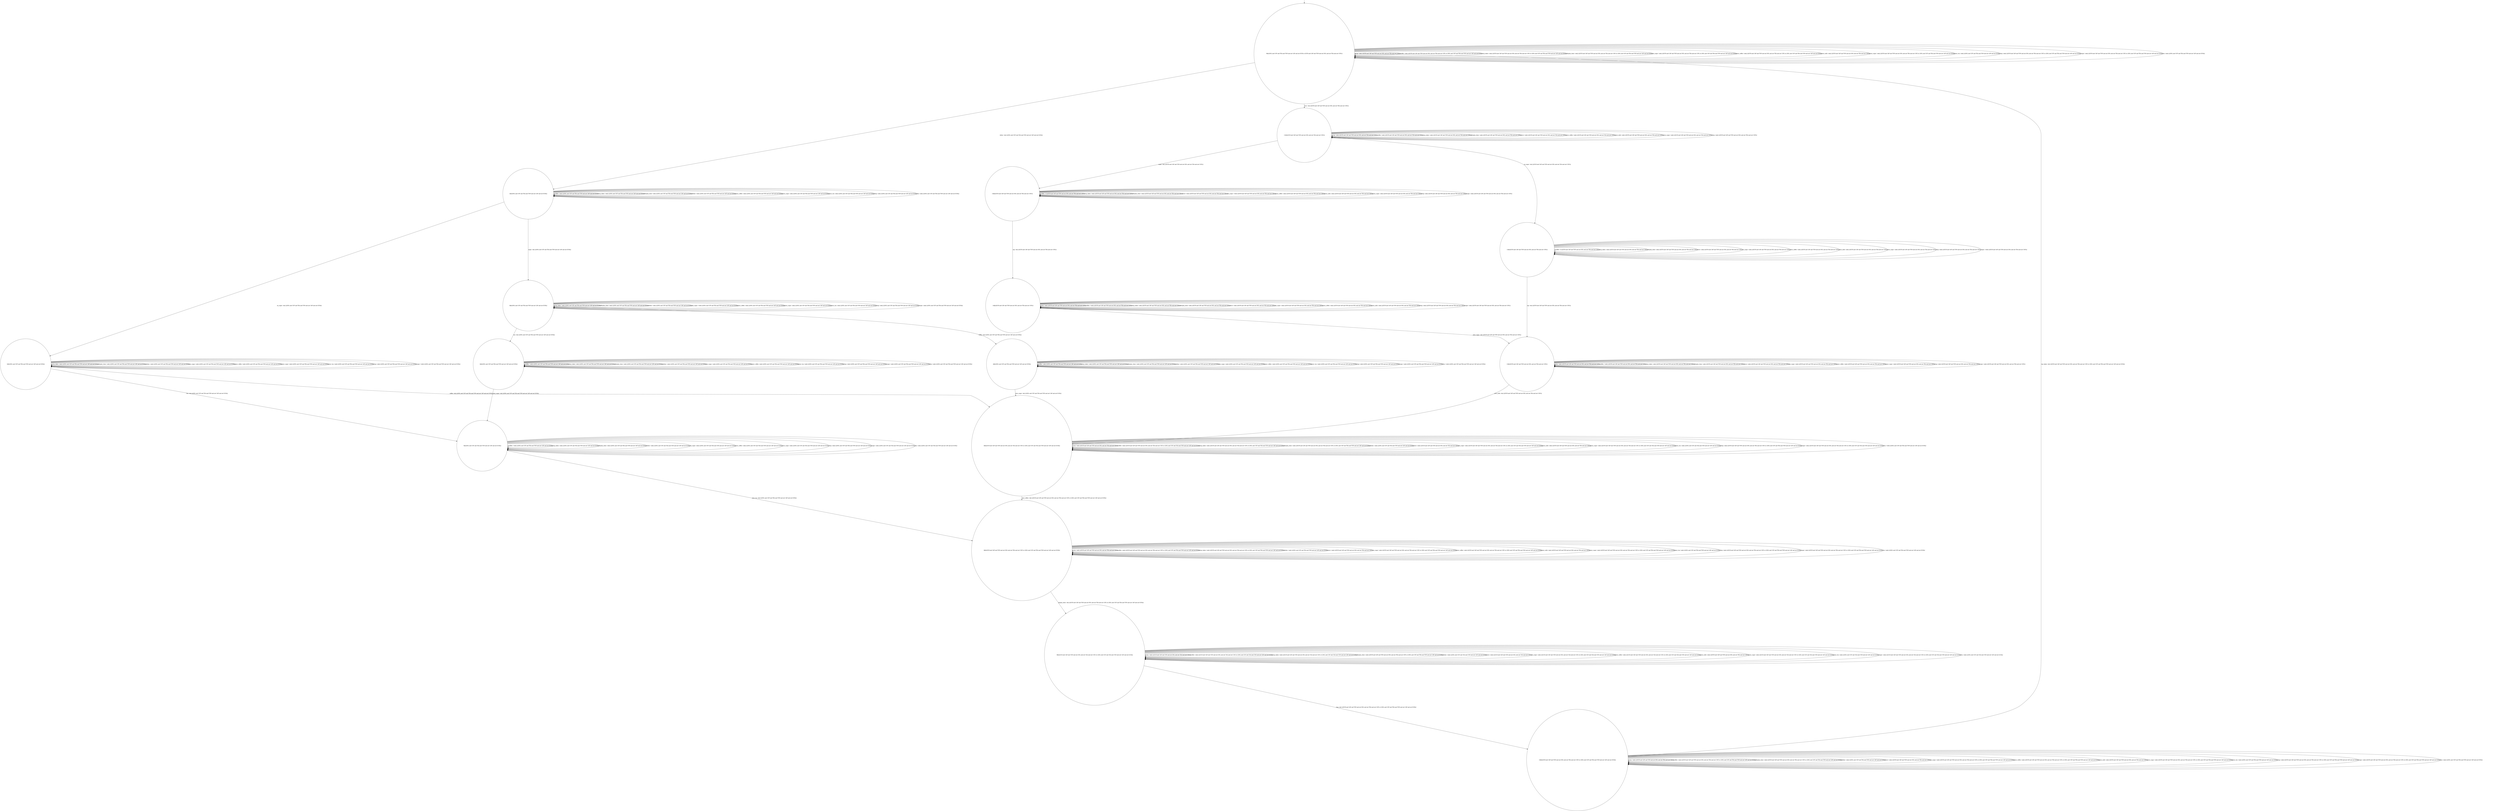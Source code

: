 digraph g {
	edge [lblstyle="above, sloped"];
	s0 [shape="circle" label="0@[((DOL and COF and TEA and TON and not CAP and not EUR) or (EUR and CAP and TON and not DOL and not TEA and not COF))]"];
	s1 [shape="circle" label="1@[((DOL and COF and TEA and TON and not CAP and not EUR))]"];
	s2 [shape="circle" label="2@[((DOL and COF and TEA and TON and not CAP and not EUR))]"];
	s3 [shape="circle" label="3@[((DOL and COF and TEA and TON and not CAP and not EUR))]"];
	s4 [shape="circle" label="4@[((DOL and COF and TEA and TON and not CAP and not EUR))]"];
	s5 [shape="circle" label="5@[((DOL and COF and TEA and TON and not CAP and not EUR))]"];
	s6 [shape="circle" label="6@[((EUR and CAP and TON and not DOL and not TEA and not COF) or (DOL and COF and TEA and TON and not CAP and not EUR))]"];
	s7 [shape="circle" label="7@[((DOL and COF and TEA and TON and not CAP and not EUR))]"];
	s8 [shape="circle" label="8@[((EUR and CAP and TON and not DOL and not TEA and not COF) or (DOL and COF and TEA and TON and not CAP and not EUR))]"];
	s9 [shape="circle" label="9@[((EUR and CAP and TON and not DOL and not TEA and not COF) or (DOL and COF and TEA and TON and not CAP and not EUR))]"];
	s10 [shape="circle" label="10@[((EUR and CAP and TON and not DOL and not TEA and not COF) or (DOL and COF and TEA and TON and not CAP and not EUR))]"];
	s11 [shape="circle" label="11@[((EUR and CAP and TON and not DOL and not TEA and not COF))]"];
	s12 [shape="circle" label="12@[((EUR and CAP and TON and not DOL and not TEA and not COF))]"];
	s13 [shape="circle" label="13@[((EUR and CAP and TON and not DOL and not TEA and not COF))]"];
	s14 [shape="circle" label="14@[((EUR and CAP and TON and not DOL and not TEA and not COF))]"];
	s15 [shape="circle" label="15@[((EUR and CAP and TON and not DOL and not TEA and not COF))]"];
	s0 -> s0 [label="cap / nok() [((EUR and CAP and TON and not DOL and not TEA and not COF))]"];
	s0 -> s0 [label="coffee / nok() [((EUR and CAP and TON and not DOL and not TEA and not COF) or (DOL and COF and TEA and TON and not CAP and not EUR))]"];
	s0 -> s0 [label="cup_taken / nok() [((EUR and CAP and TON and not DOL and not TEA and not COF) or (DOL and COF and TEA and TON and not CAP and not EUR))]"];
	s0 -> s0 [label="display_done / nok() [((EUR and CAP and TON and not DOL and not TEA and not COF) or (DOL and COF and TEA and TON and not CAP and not EUR))]"];
	s0 -> s1 [label="dollar / ok() [((DOL and COF and TEA and TON and not CAP and not EUR))]"];
	s0 -> s11 [label="euro / ok() [((EUR and CAP and TON and not DOL and not TEA and not COF))]"];
	s0 -> s0 [label="no_sugar / nok() [((EUR and CAP and TON and not DOL and not TEA and not COF) or (DOL and COF and TEA and TON and not CAP and not EUR))]"];
	s0 -> s0 [label="pour_coffee / nok() [((EUR and CAP and TON and not DOL and not TEA and not COF) or (DOL and COF and TEA and TON and not CAP and not EUR))]"];
	s0 -> s0 [label="pour_milk / nok() [((EUR and CAP and TON and not DOL and not TEA and not COF))]"];
	s0 -> s0 [label="pour_sugar / nok() [((EUR and CAP and TON and not DOL and not TEA and not COF) or (DOL and COF and TEA and TON and not CAP and not EUR))]"];
	s0 -> s0 [label="pour_tea / nok() [((DOL and COF and TEA and TON and not CAP and not EUR))]"];
	s0 -> s0 [label="ring / nok() [((EUR and CAP and TON and not DOL and not TEA and not COF) or (DOL and COF and TEA and TON and not CAP and not EUR))]"];
	s0 -> s0 [label="sugar / nok() [((EUR and CAP and TON and not DOL and not TEA and not COF) or (DOL and COF and TEA and TON and not CAP and not EUR))]"];
	s0 -> s0 [label="tea / nok() [((DOL and COF and TEA and TON and not CAP and not EUR))]"];
	s1 -> s1 [label="coffee / nok() [((DOL and COF and TEA and TON and not CAP and not EUR))]"];
	s1 -> s1 [label="cup_taken / nok() [((DOL and COF and TEA and TON and not CAP and not EUR))]"];
	s1 -> s1 [label="display_done / nok() [((DOL and COF and TEA and TON and not CAP and not EUR))]"];
	s1 -> s1 [label="dollar / nok() [((DOL and COF and TEA and TON and not CAP and not EUR))]"];
	s1 -> s2 [label="no_sugar / ok() [((DOL and COF and TEA and TON and not CAP and not EUR))]"];
	s1 -> s1 [label="pour_coffee / nok() [((DOL and COF and TEA and TON and not CAP and not EUR))]"];
	s1 -> s1 [label="pour_sugar / nok() [((DOL and COF and TEA and TON and not CAP and not EUR))]"];
	s1 -> s1 [label="pour_tea / nok() [((DOL and COF and TEA and TON and not CAP and not EUR))]"];
	s1 -> s1 [label="ring / nok() [((DOL and COF and TEA and TON and not CAP and not EUR))]"];
	s1 -> s3 [label="sugar / ok() [((DOL and COF and TEA and TON and not CAP and not EUR))]"];
	s1 -> s1 [label="tea / nok() [((DOL and COF and TEA and TON and not CAP and not EUR))]"];
	s2 -> s6 [label="coffee / ok() [((DOL and COF and TEA and TON and not CAP and not EUR))]"];
	s2 -> s2 [label="cup_taken / nok() [((DOL and COF and TEA and TON and not CAP and not EUR))]"];
	s2 -> s2 [label="display_done / nok() [((DOL and COF and TEA and TON and not CAP and not EUR))]"];
	s2 -> s2 [label="dollar / nok() [((DOL and COF and TEA and TON and not CAP and not EUR))]"];
	s2 -> s2 [label="no_sugar / nok() [((DOL and COF and TEA and TON and not CAP and not EUR))]"];
	s2 -> s2 [label="pour_coffee / nok() [((DOL and COF and TEA and TON and not CAP and not EUR))]"];
	s2 -> s2 [label="pour_sugar / nok() [((DOL and COF and TEA and TON and not CAP and not EUR))]"];
	s2 -> s2 [label="pour_tea / nok() [((DOL and COF and TEA and TON and not CAP and not EUR))]"];
	s2 -> s2 [label="ring / nok() [((DOL and COF and TEA and TON and not CAP and not EUR))]"];
	s2 -> s2 [label="sugar / void() [((DOL and COF and TEA and TON and not CAP and not EUR))]"];
	s2 -> s7 [label="tea / ok() [((DOL and COF and TEA and TON and not CAP and not EUR))]"];
	s3 -> s4 [label="coffee / ok() [((DOL and COF and TEA and TON and not CAP and not EUR))]"];
	s3 -> s3 [label="cup_taken / nok() [((DOL and COF and TEA and TON and not CAP and not EUR))]"];
	s3 -> s3 [label="display_done / nok() [((DOL and COF and TEA and TON and not CAP and not EUR))]"];
	s3 -> s3 [label="dollar / nok() [((DOL and COF and TEA and TON and not CAP and not EUR))]"];
	s3 -> s3 [label="no_sugar / void() [((DOL and COF and TEA and TON and not CAP and not EUR))]"];
	s3 -> s3 [label="pour_coffee / nok() [((DOL and COF and TEA and TON and not CAP and not EUR))]"];
	s3 -> s3 [label="pour_sugar / nok() [((DOL and COF and TEA and TON and not CAP and not EUR))]"];
	s3 -> s3 [label="pour_tea / nok() [((DOL and COF and TEA and TON and not CAP and not EUR))]"];
	s3 -> s3 [label="ring / nok() [((DOL and COF and TEA and TON and not CAP and not EUR))]"];
	s3 -> s3 [label="sugar / nok() [((DOL and COF and TEA and TON and not CAP and not EUR))]"];
	s3 -> s5 [label="tea / ok() [((DOL and COF and TEA and TON and not CAP and not EUR))]"];
	s4 -> s4 [label="coffee / nok() [((DOL and COF and TEA and TON and not CAP and not EUR))]"];
	s4 -> s4 [label="cup_taken / nok() [((DOL and COF and TEA and TON and not CAP and not EUR))]"];
	s4 -> s4 [label="display_done / nok() [((DOL and COF and TEA and TON and not CAP and not EUR))]"];
	s4 -> s4 [label="dollar / nok() [((DOL and COF and TEA and TON and not CAP and not EUR))]"];
	s4 -> s4 [label="no_sugar / nok() [((DOL and COF and TEA and TON and not CAP and not EUR))]"];
	s4 -> s4 [label="pour_coffee / nok() [((DOL and COF and TEA and TON and not CAP and not EUR))]"];
	s4 -> s6 [label="pour_sugar / ok() [((DOL and COF and TEA and TON and not CAP and not EUR))]"];
	s4 -> s4 [label="pour_tea / nok() [((DOL and COF and TEA and TON and not CAP and not EUR))]"];
	s4 -> s4 [label="ring / nok() [((DOL and COF and TEA and TON and not CAP and not EUR))]"];
	s4 -> s4 [label="sugar / nok() [((DOL and COF and TEA and TON and not CAP and not EUR))]"];
	s4 -> s4 [label="tea / void() [((DOL and COF and TEA and TON and not CAP and not EUR))]"];
	s5 -> s5 [label="coffee / void() [((DOL and COF and TEA and TON and not CAP and not EUR))]"];
	s5 -> s5 [label="cup_taken / nok() [((DOL and COF and TEA and TON and not CAP and not EUR))]"];
	s5 -> s5 [label="display_done / nok() [((DOL and COF and TEA and TON and not CAP and not EUR))]"];
	s5 -> s5 [label="dollar / nok() [((DOL and COF and TEA and TON and not CAP and not EUR))]"];
	s5 -> s5 [label="no_sugar / nok() [((DOL and COF and TEA and TON and not CAP and not EUR))]"];
	s5 -> s5 [label="pour_coffee / nok() [((DOL and COF and TEA and TON and not CAP and not EUR))]"];
	s5 -> s7 [label="pour_sugar / ok() [((DOL and COF and TEA and TON and not CAP and not EUR))]"];
	s5 -> s5 [label="pour_tea / nok() [((DOL and COF and TEA and TON and not CAP and not EUR))]"];
	s5 -> s5 [label="ring / nok() [((DOL and COF and TEA and TON and not CAP and not EUR))]"];
	s5 -> s5 [label="sugar / nok() [((DOL and COF and TEA and TON and not CAP and not EUR))]"];
	s5 -> s5 [label="tea / nok() [((DOL and COF and TEA and TON and not CAP and not EUR))]"];
	s6 -> s6 [label="cap / nok() [((EUR and CAP and TON and not DOL and not TEA and not COF))]"];
	s6 -> s6 [label="coffee / nok() [((EUR and CAP and TON and not DOL and not TEA and not COF) or (DOL and COF and TEA and TON and not CAP and not EUR))]"];
	s6 -> s6 [label="cup_taken / nok() [((EUR and CAP and TON and not DOL and not TEA and not COF) or (DOL and COF and TEA and TON and not CAP and not EUR))]"];
	s6 -> s6 [label="display_done / nok() [((EUR and CAP and TON and not DOL and not TEA and not COF) or (DOL and COF and TEA and TON and not CAP and not EUR))]"];
	s6 -> s6 [label="dollar / nok() [((DOL and COF and TEA and TON and not CAP and not EUR))]"];
	s6 -> s6 [label="euro / nok() [((EUR and CAP and TON and not DOL and not TEA and not COF))]"];
	s6 -> s6 [label="no_sugar / nok() [((EUR and CAP and TON and not DOL and not TEA and not COF) or (DOL and COF and TEA and TON and not CAP and not EUR))]"];
	s6 -> s8 [label="pour_coffee / ok() [((EUR and CAP and TON and not DOL and not TEA and not COF) or (DOL and COF and TEA and TON and not CAP and not EUR))]"];
	s6 -> s6 [label="pour_milk / nok() [((EUR and CAP and TON and not DOL and not TEA and not COF))]"];
	s6 -> s6 [label="pour_sugar / nok() [((EUR and CAP and TON and not DOL and not TEA and not COF) or (DOL and COF and TEA and TON and not CAP and not EUR))]"];
	s6 -> s6 [label="pour_tea / nok() [((DOL and COF and TEA and TON and not CAP and not EUR))]"];
	s6 -> s6 [label="ring / nok() [((EUR and CAP and TON and not DOL and not TEA and not COF) or (DOL and COF and TEA and TON and not CAP and not EUR))]"];
	s6 -> s6 [label="sugar / nok() [((EUR and CAP and TON and not DOL and not TEA and not COF) or (DOL and COF and TEA and TON and not CAP and not EUR))]"];
	s6 -> s6 [label="tea / void() [((DOL and COF and TEA and TON and not CAP and not EUR))]"];
	s7 -> s7 [label="coffee / void() [((DOL and COF and TEA and TON and not CAP and not EUR))]"];
	s7 -> s7 [label="cup_taken / nok() [((DOL and COF and TEA and TON and not CAP and not EUR))]"];
	s7 -> s7 [label="display_done / nok() [((DOL and COF and TEA and TON and not CAP and not EUR))]"];
	s7 -> s7 [label="dollar / nok() [((DOL and COF and TEA and TON and not CAP and not EUR))]"];
	s7 -> s7 [label="no_sugar / nok() [((DOL and COF and TEA and TON and not CAP and not EUR))]"];
	s7 -> s7 [label="pour_coffee / nok() [((DOL and COF and TEA and TON and not CAP and not EUR))]"];
	s7 -> s7 [label="pour_sugar / nok() [((DOL and COF and TEA and TON and not CAP and not EUR))]"];
	s7 -> s8 [label="pour_tea / ok() [((DOL and COF and TEA and TON and not CAP and not EUR))]"];
	s7 -> s7 [label="ring / nok() [((DOL and COF and TEA and TON and not CAP and not EUR))]"];
	s7 -> s7 [label="sugar / nok() [((DOL and COF and TEA and TON and not CAP and not EUR))]"];
	s7 -> s7 [label="tea / nok() [((DOL and COF and TEA and TON and not CAP and not EUR))]"];
	s8 -> s8 [label="cap / nok() [((EUR and CAP and TON and not DOL and not TEA and not COF))]"];
	s8 -> s8 [label="coffee / nok() [((EUR and CAP and TON and not DOL and not TEA and not COF) or (DOL and COF and TEA and TON and not CAP and not EUR))]"];
	s8 -> s8 [label="cup_taken / nok() [((EUR and CAP and TON and not DOL and not TEA and not COF) or (DOL and COF and TEA and TON and not CAP and not EUR))]"];
	s8 -> s9 [label="display_done / ok() [((EUR and CAP and TON and not DOL and not TEA and not COF) or (DOL and COF and TEA and TON and not CAP and not EUR))]"];
	s8 -> s8 [label="dollar / nok() [((DOL and COF and TEA and TON and not CAP and not EUR))]"];
	s8 -> s8 [label="euro / nok() [((EUR and CAP and TON and not DOL and not TEA and not COF))]"];
	s8 -> s8 [label="no_sugar / nok() [((EUR and CAP and TON and not DOL and not TEA and not COF) or (DOL and COF and TEA and TON and not CAP and not EUR))]"];
	s8 -> s8 [label="pour_coffee / nok() [((EUR and CAP and TON and not DOL and not TEA and not COF) or (DOL and COF and TEA and TON and not CAP and not EUR))]"];
	s8 -> s8 [label="pour_milk / nok() [((EUR and CAP and TON and not DOL and not TEA and not COF))]"];
	s8 -> s8 [label="pour_sugar / nok() [((EUR and CAP and TON and not DOL and not TEA and not COF) or (DOL and COF and TEA and TON and not CAP and not EUR))]"];
	s8 -> s8 [label="pour_tea / nok() [((DOL and COF and TEA and TON and not CAP and not EUR))]"];
	s8 -> s8 [label="ring / nok() [((EUR and CAP and TON and not DOL and not TEA and not COF) or (DOL and COF and TEA and TON and not CAP and not EUR))]"];
	s8 -> s8 [label="sugar / nok() [((EUR and CAP and TON and not DOL and not TEA and not COF) or (DOL and COF and TEA and TON and not CAP and not EUR))]"];
	s8 -> s8 [label="tea / nok() [((DOL and COF and TEA and TON and not CAP and not EUR))]"];
	s9 -> s9 [label="cap / nok() [((EUR and CAP and TON and not DOL and not TEA and not COF))]"];
	s9 -> s9 [label="coffee / nok() [((EUR and CAP and TON and not DOL and not TEA and not COF) or (DOL and COF and TEA and TON and not CAP and not EUR))]"];
	s9 -> s9 [label="cup_taken / nok() [((EUR and CAP and TON and not DOL and not TEA and not COF) or (DOL and COF and TEA and TON and not CAP and not EUR))]"];
	s9 -> s9 [label="display_done / nok() [((EUR and CAP and TON and not DOL and not TEA and not COF) or (DOL and COF and TEA and TON and not CAP and not EUR))]"];
	s9 -> s9 [label="dollar / nok() [((DOL and COF and TEA and TON and not CAP and not EUR))]"];
	s9 -> s9 [label="euro / nok() [((EUR and CAP and TON and not DOL and not TEA and not COF))]"];
	s9 -> s9 [label="no_sugar / nok() [((EUR and CAP and TON and not DOL and not TEA and not COF) or (DOL and COF and TEA and TON and not CAP and not EUR))]"];
	s9 -> s9 [label="pour_coffee / nok() [((EUR and CAP and TON and not DOL and not TEA and not COF) or (DOL and COF and TEA and TON and not CAP and not EUR))]"];
	s9 -> s9 [label="pour_milk / nok() [((EUR and CAP and TON and not DOL and not TEA and not COF))]"];
	s9 -> s9 [label="pour_sugar / nok() [((EUR and CAP and TON and not DOL and not TEA and not COF) or (DOL and COF and TEA and TON and not CAP and not EUR))]"];
	s9 -> s9 [label="pour_tea / nok() [((DOL and COF and TEA and TON and not CAP and not EUR))]"];
	s9 -> s10 [label="ring / ok() [((EUR and CAP and TON and not DOL and not TEA and not COF) or (DOL and COF and TEA and TON and not CAP and not EUR))]"];
	s9 -> s9 [label="sugar / nok() [((EUR and CAP and TON and not DOL and not TEA and not COF) or (DOL and COF and TEA and TON and not CAP and not EUR))]"];
	s9 -> s9 [label="tea / nok() [((DOL and COF and TEA and TON and not CAP and not EUR))]"];
	s10 -> s10 [label="cap / nok() [((EUR and CAP and TON and not DOL and not TEA and not COF))]"];
	s10 -> s10 [label="coffee / nok() [((EUR and CAP and TON and not DOL and not TEA and not COF) or (DOL and COF and TEA and TON and not CAP and not EUR))]"];
	s10 -> s0 [label="cup_taken / ok() [((EUR and CAP and TON and not DOL and not TEA and not COF) or (DOL and COF and TEA and TON and not CAP and not EUR))]"];
	s10 -> s10 [label="display_done / nok() [((EUR and CAP and TON and not DOL and not TEA and not COF) or (DOL and COF and TEA and TON and not CAP and not EUR))]"];
	s10 -> s10 [label="dollar / nok() [((DOL and COF and TEA and TON and not CAP and not EUR))]"];
	s10 -> s10 [label="euro / nok() [((EUR and CAP and TON and not DOL and not TEA and not COF))]"];
	s10 -> s10 [label="no_sugar / nok() [((EUR and CAP and TON and not DOL and not TEA and not COF) or (DOL and COF and TEA and TON and not CAP and not EUR))]"];
	s10 -> s10 [label="pour_coffee / nok() [((EUR and CAP and TON and not DOL and not TEA and not COF) or (DOL and COF and TEA and TON and not CAP and not EUR))]"];
	s10 -> s10 [label="pour_milk / nok() [((EUR and CAP and TON and not DOL and not TEA and not COF))]"];
	s10 -> s10 [label="pour_sugar / nok() [((EUR and CAP and TON and not DOL and not TEA and not COF) or (DOL and COF and TEA and TON and not CAP and not EUR))]"];
	s10 -> s10 [label="pour_tea / nok() [((DOL and COF and TEA and TON and not CAP and not EUR))]"];
	s10 -> s10 [label="ring / nok() [((EUR and CAP and TON and not DOL and not TEA and not COF) or (DOL and COF and TEA and TON and not CAP and not EUR))]"];
	s10 -> s10 [label="sugar / nok() [((EUR and CAP and TON and not DOL and not TEA and not COF) or (DOL and COF and TEA and TON and not CAP and not EUR))]"];
	s10 -> s10 [label="tea / nok() [((DOL and COF and TEA and TON and not CAP and not EUR))]"];
	s11 -> s11 [label="cap / nok() [((EUR and CAP and TON and not DOL and not TEA and not COF))]"];
	s11 -> s11 [label="coffee / nok() [((EUR and CAP and TON and not DOL and not TEA and not COF))]"];
	s11 -> s11 [label="cup_taken / nok() [((EUR and CAP and TON and not DOL and not TEA and not COF))]"];
	s11 -> s11 [label="display_done / nok() [((EUR and CAP and TON and not DOL and not TEA and not COF))]"];
	s11 -> s11 [label="euro / nok() [((EUR and CAP and TON and not DOL and not TEA and not COF))]"];
	s11 -> s12 [label="no_sugar / ok() [((EUR and CAP and TON and not DOL and not TEA and not COF))]"];
	s11 -> s11 [label="pour_coffee / nok() [((EUR and CAP and TON and not DOL and not TEA and not COF))]"];
	s11 -> s11 [label="pour_milk / nok() [((EUR and CAP and TON and not DOL and not TEA and not COF))]"];
	s11 -> s11 [label="pour_sugar / nok() [((EUR and CAP and TON and not DOL and not TEA and not COF))]"];
	s11 -> s11 [label="ring / nok() [((EUR and CAP and TON and not DOL and not TEA and not COF))]"];
	s11 -> s13 [label="sugar / ok() [((EUR and CAP and TON and not DOL and not TEA and not COF))]"];
	s12 -> s15 [label="cap / ok() [((EUR and CAP and TON and not DOL and not TEA and not COF))]"];
	s12 -> s12 [label="coffee / Ω [((EUR and CAP and TON and not DOL and not TEA and not COF))]"];
	s12 -> s12 [label="cup_taken / nok() [((EUR and CAP and TON and not DOL and not TEA and not COF))]"];
	s12 -> s12 [label="display_done / nok() [((EUR and CAP and TON and not DOL and not TEA and not COF))]"];
	s12 -> s12 [label="euro / nok() [((EUR and CAP and TON and not DOL and not TEA and not COF))]"];
	s12 -> s12 [label="no_sugar / nok() [((EUR and CAP and TON and not DOL and not TEA and not COF))]"];
	s12 -> s12 [label="pour_coffee / nok() [((EUR and CAP and TON and not DOL and not TEA and not COF))]"];
	s12 -> s12 [label="pour_milk / nok() [((EUR and CAP and TON and not DOL and not TEA and not COF))]"];
	s12 -> s12 [label="pour_sugar / nok() [((EUR and CAP and TON and not DOL and not TEA and not COF))]"];
	s12 -> s12 [label="ring / nok() [((EUR and CAP and TON and not DOL and not TEA and not COF))]"];
	s12 -> s12 [label="sugar / void() [((EUR and CAP and TON and not DOL and not TEA and not COF))]"];
	s13 -> s14 [label="cap / ok() [((EUR and CAP and TON and not DOL and not TEA and not COF))]"];
	s13 -> s13 [label="coffee / Ω [((EUR and CAP and TON and not DOL and not TEA and not COF))]"];
	s13 -> s13 [label="cup_taken / nok() [((EUR and CAP and TON and not DOL and not TEA and not COF))]"];
	s13 -> s13 [label="display_done / nok() [((EUR and CAP and TON and not DOL and not TEA and not COF))]"];
	s13 -> s13 [label="euro / nok() [((EUR and CAP and TON and not DOL and not TEA and not COF))]"];
	s13 -> s13 [label="no_sugar / void() [((EUR and CAP and TON and not DOL and not TEA and not COF))]"];
	s13 -> s13 [label="pour_coffee / nok() [((EUR and CAP and TON and not DOL and not TEA and not COF))]"];
	s13 -> s13 [label="pour_milk / nok() [((EUR and CAP and TON and not DOL and not TEA and not COF))]"];
	s13 -> s13 [label="pour_sugar / nok() [((EUR and CAP and TON and not DOL and not TEA and not COF))]"];
	s13 -> s13 [label="ring / nok() [((EUR and CAP and TON and not DOL and not TEA and not COF))]"];
	s13 -> s13 [label="sugar / nok() [((EUR and CAP and TON and not DOL and not TEA and not COF))]"];
	s14 -> s14 [label="cap / nok() [((EUR and CAP and TON and not DOL and not TEA and not COF))]"];
	s14 -> s14 [label="coffee / void() [((EUR and CAP and TON and not DOL and not TEA and not COF))]"];
	s14 -> s14 [label="cup_taken / nok() [((EUR and CAP and TON and not DOL and not TEA and not COF))]"];
	s14 -> s14 [label="display_done / nok() [((EUR and CAP and TON and not DOL and not TEA and not COF))]"];
	s14 -> s14 [label="euro / nok() [((EUR and CAP and TON and not DOL and not TEA and not COF))]"];
	s14 -> s14 [label="no_sugar / nok() [((EUR and CAP and TON and not DOL and not TEA and not COF))]"];
	s14 -> s14 [label="pour_coffee / nok() [((EUR and CAP and TON and not DOL and not TEA and not COF))]"];
	s14 -> s14 [label="pour_milk / nok() [((EUR and CAP and TON and not DOL and not TEA and not COF))]"];
	s14 -> s15 [label="pour_sugar / ok() [((EUR and CAP and TON and not DOL and not TEA and not COF))]"];
	s14 -> s14 [label="ring / nok() [((EUR and CAP and TON and not DOL and not TEA and not COF))]"];
	s14 -> s14 [label="sugar / nok() [((EUR and CAP and TON and not DOL and not TEA and not COF))]"];
	s15 -> s15 [label="cap / nok() [((EUR and CAP and TON and not DOL and not TEA and not COF))]"];
	s15 -> s15 [label="coffee / void() [((EUR and CAP and TON and not DOL and not TEA and not COF))]"];
	s15 -> s15 [label="cup_taken / nok() [((EUR and CAP and TON and not DOL and not TEA and not COF))]"];
	s15 -> s15 [label="display_done / nok() [((EUR and CAP and TON and not DOL and not TEA and not COF))]"];
	s15 -> s15 [label="euro / nok() [((EUR and CAP and TON and not DOL and not TEA and not COF))]"];
	s15 -> s15 [label="no_sugar / nok() [((EUR and CAP and TON and not DOL and not TEA and not COF))]"];
	s15 -> s15 [label="pour_coffee / nok() [((EUR and CAP and TON and not DOL and not TEA and not COF))]"];
	s15 -> s6 [label="pour_milk / ok() [((EUR and CAP and TON and not DOL and not TEA and not COF))]"];
	s15 -> s15 [label="pour_sugar / nok() [((EUR and CAP and TON and not DOL and not TEA and not COF))]"];
	s15 -> s15 [label="ring / nok() [((EUR and CAP and TON and not DOL and not TEA and not COF))]"];
	s15 -> s15 [label="sugar / nok() [((EUR and CAP and TON and not DOL and not TEA and not COF))]"];
	__start0 [label="" shape="none" width="0" height="0"];
	__start0 -> s0;
}